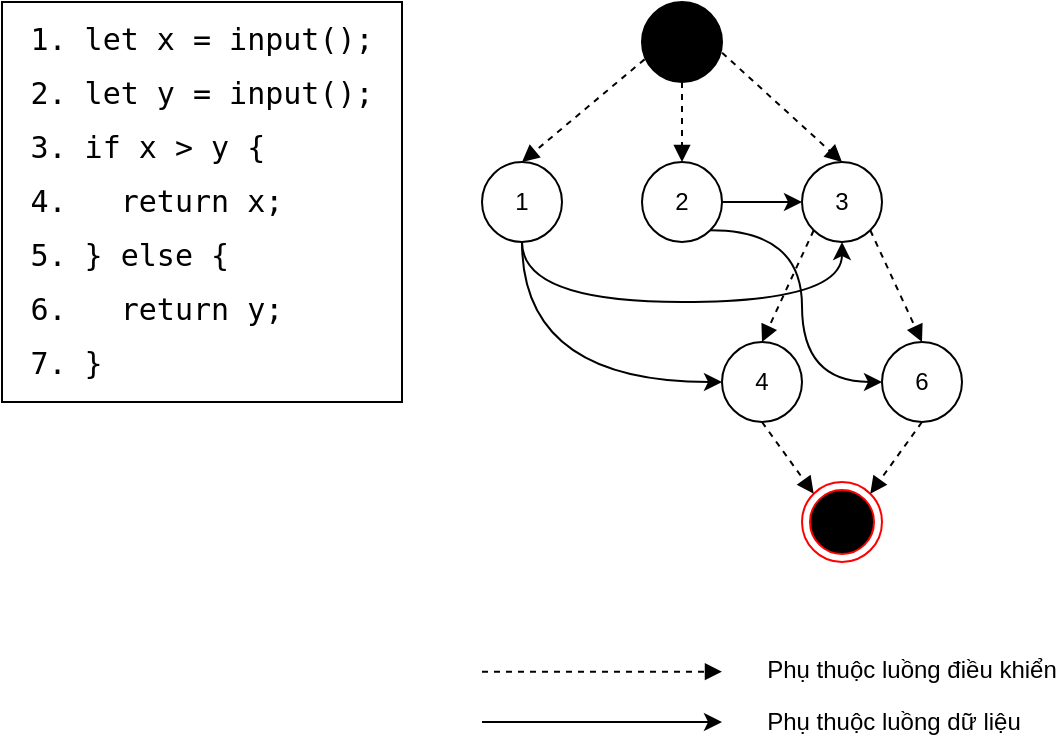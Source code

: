 <mxfile version="24.8.6">
  <diagram id="UqtiB_08HVFXYnvLfDx0" name="Page-1">
    <mxGraphModel dx="836" dy="594" grid="1" gridSize="10" guides="1" tooltips="1" connect="1" arrows="1" fold="1" page="1" pageScale="1" pageWidth="850" pageHeight="1100" math="0" shadow="0">
      <root>
        <mxCell id="0" />
        <mxCell id="1" parent="0" />
        <mxCell id="kxU1eR2FY8rgbBVHpL4p-134" value="" style="ellipse;html=1;shape=endState;fillColor=#000000;strokeColor=#ff0000;" parent="1" vertex="1">
          <mxGeometry x="440" y="560" width="40" height="40" as="geometry" />
        </mxCell>
        <mxCell id="kxU1eR2FY8rgbBVHpL4p-135" value="" style="ellipse;fillColor=strokeColor;html=1;" parent="1" vertex="1">
          <mxGeometry x="360" y="320" width="40" height="40" as="geometry" />
        </mxCell>
        <mxCell id="kxU1eR2FY8rgbBVHpL4p-137" value="1" style="ellipse;whiteSpace=wrap;html=1;aspect=fixed;" parent="1" vertex="1">
          <mxGeometry x="280" y="400" width="40" height="40" as="geometry" />
        </mxCell>
        <mxCell id="kxU1eR2FY8rgbBVHpL4p-140" value="2" style="ellipse;whiteSpace=wrap;html=1;aspect=fixed;" parent="1" vertex="1">
          <mxGeometry x="360" y="400" width="40" height="40" as="geometry" />
        </mxCell>
        <mxCell id="kxU1eR2FY8rgbBVHpL4p-141" value="3" style="ellipse;whiteSpace=wrap;html=1;aspect=fixed;" parent="1" vertex="1">
          <mxGeometry x="440" y="400" width="40" height="40" as="geometry" />
        </mxCell>
        <mxCell id="kxU1eR2FY8rgbBVHpL4p-142" value="4" style="ellipse;whiteSpace=wrap;html=1;aspect=fixed;" parent="1" vertex="1">
          <mxGeometry x="400" y="490" width="40" height="40" as="geometry" />
        </mxCell>
        <mxCell id="kxU1eR2FY8rgbBVHpL4p-143" value="6" style="ellipse;whiteSpace=wrap;html=1;aspect=fixed;" parent="1" vertex="1">
          <mxGeometry x="480" y="490" width="40" height="40" as="geometry" />
        </mxCell>
        <mxCell id="kxU1eR2FY8rgbBVHpL4p-147" value="" style="endArrow=classic;html=1;rounded=0;entryX=0;entryY=0.5;entryDx=0;entryDy=0;exitX=1;exitY=0.5;exitDx=0;exitDy=0;" parent="1" source="kxU1eR2FY8rgbBVHpL4p-140" target="kxU1eR2FY8rgbBVHpL4p-141" edge="1">
          <mxGeometry width="50" height="50" relative="1" as="geometry">
            <mxPoint x="280" y="580" as="sourcePoint" />
            <mxPoint x="330" y="530" as="targetPoint" />
          </mxGeometry>
        </mxCell>
        <mxCell id="kxU1eR2FY8rgbBVHpL4p-148" value="" style="html=1;verticalAlign=bottom;labelBackgroundColor=none;endArrow=block;endFill=1;dashed=1;rounded=0;exitX=0.032;exitY=0.717;exitDx=0;exitDy=0;entryX=0.5;entryY=0;entryDx=0;entryDy=0;exitPerimeter=0;" parent="1" source="kxU1eR2FY8rgbBVHpL4p-135" target="kxU1eR2FY8rgbBVHpL4p-137" edge="1">
          <mxGeometry width="160" relative="1" as="geometry">
            <mxPoint x="210" y="649.71" as="sourcePoint" />
            <mxPoint x="270" y="440" as="targetPoint" />
          </mxGeometry>
        </mxCell>
        <mxCell id="kxU1eR2FY8rgbBVHpL4p-149" value="" style="html=1;verticalAlign=bottom;labelBackgroundColor=none;endArrow=block;endFill=1;dashed=1;rounded=0;exitX=0.5;exitY=1;exitDx=0;exitDy=0;entryX=0.5;entryY=0;entryDx=0;entryDy=0;" parent="1" source="kxU1eR2FY8rgbBVHpL4p-135" target="kxU1eR2FY8rgbBVHpL4p-140" edge="1">
          <mxGeometry width="160" relative="1" as="geometry">
            <mxPoint x="371" y="359" as="sourcePoint" />
            <mxPoint x="310" y="410" as="targetPoint" />
          </mxGeometry>
        </mxCell>
        <mxCell id="kxU1eR2FY8rgbBVHpL4p-150" value="" style="html=1;verticalAlign=bottom;labelBackgroundColor=none;endArrow=block;endFill=1;dashed=1;rounded=0;exitX=1.001;exitY=0.634;exitDx=0;exitDy=0;entryX=0.5;entryY=0;entryDx=0;entryDy=0;exitPerimeter=0;" parent="1" source="kxU1eR2FY8rgbBVHpL4p-135" target="kxU1eR2FY8rgbBVHpL4p-141" edge="1">
          <mxGeometry width="160" relative="1" as="geometry">
            <mxPoint x="390" y="370" as="sourcePoint" />
            <mxPoint x="390" y="410" as="targetPoint" />
          </mxGeometry>
        </mxCell>
        <mxCell id="kxU1eR2FY8rgbBVHpL4p-151" value="" style="html=1;verticalAlign=bottom;labelBackgroundColor=none;endArrow=block;endFill=1;dashed=1;rounded=0;exitX=0;exitY=1;exitDx=0;exitDy=0;entryX=0.5;entryY=0;entryDx=0;entryDy=0;" parent="1" source="kxU1eR2FY8rgbBVHpL4p-141" target="kxU1eR2FY8rgbBVHpL4p-142" edge="1">
          <mxGeometry width="160" relative="1" as="geometry">
            <mxPoint x="410" y="355" as="sourcePoint" />
            <mxPoint x="470" y="410" as="targetPoint" />
          </mxGeometry>
        </mxCell>
        <mxCell id="kxU1eR2FY8rgbBVHpL4p-152" value="" style="html=1;verticalAlign=bottom;labelBackgroundColor=none;endArrow=block;endFill=1;dashed=1;rounded=0;exitX=1;exitY=1;exitDx=0;exitDy=0;entryX=0.5;entryY=0;entryDx=0;entryDy=0;" parent="1" source="kxU1eR2FY8rgbBVHpL4p-141" target="kxU1eR2FY8rgbBVHpL4p-143" edge="1">
          <mxGeometry width="160" relative="1" as="geometry">
            <mxPoint x="456" y="444" as="sourcePoint" />
            <mxPoint x="430" y="490" as="targetPoint" />
          </mxGeometry>
        </mxCell>
        <mxCell id="kxU1eR2FY8rgbBVHpL4p-156" value="" style="endArrow=classic;html=1;rounded=0;entryX=0;entryY=0.5;entryDx=0;entryDy=0;exitX=0.5;exitY=1;exitDx=0;exitDy=0;edgeStyle=orthogonalEdgeStyle;curved=1;" parent="1" source="kxU1eR2FY8rgbBVHpL4p-137" target="kxU1eR2FY8rgbBVHpL4p-142" edge="1">
          <mxGeometry width="50" height="50" relative="1" as="geometry">
            <mxPoint x="270" y="470" as="sourcePoint" />
            <mxPoint x="370" y="530" as="targetPoint" />
          </mxGeometry>
        </mxCell>
        <mxCell id="kxU1eR2FY8rgbBVHpL4p-157" value="" style="endArrow=classic;html=1;rounded=0;entryX=0;entryY=0.5;entryDx=0;entryDy=0;exitX=1;exitY=1;exitDx=0;exitDy=0;edgeStyle=orthogonalEdgeStyle;curved=1;" parent="1" source="kxU1eR2FY8rgbBVHpL4p-140" target="kxU1eR2FY8rgbBVHpL4p-143" edge="1">
          <mxGeometry width="50" height="50" relative="1" as="geometry">
            <mxPoint x="360" y="460" as="sourcePoint" />
            <mxPoint x="460" y="520" as="targetPoint" />
          </mxGeometry>
        </mxCell>
        <mxCell id="kxU1eR2FY8rgbBVHpL4p-160" value="" style="html=1;verticalAlign=bottom;labelBackgroundColor=none;endArrow=block;endFill=1;dashed=1;rounded=0;exitX=0.5;exitY=1;exitDx=0;exitDy=0;entryX=0;entryY=0;entryDx=0;entryDy=0;" parent="1" source="kxU1eR2FY8rgbBVHpL4p-142" target="kxU1eR2FY8rgbBVHpL4p-134" edge="1">
          <mxGeometry width="160" relative="1" as="geometry">
            <mxPoint x="371" y="600" as="sourcePoint" />
            <mxPoint x="345" y="686" as="targetPoint" />
          </mxGeometry>
        </mxCell>
        <mxCell id="kxU1eR2FY8rgbBVHpL4p-161" value="" style="html=1;verticalAlign=bottom;labelBackgroundColor=none;endArrow=block;endFill=1;dashed=1;rounded=0;exitX=0.5;exitY=1;exitDx=0;exitDy=0;entryX=1;entryY=0;entryDx=0;entryDy=0;" parent="1" source="kxU1eR2FY8rgbBVHpL4p-143" target="kxU1eR2FY8rgbBVHpL4p-134" edge="1">
          <mxGeometry width="160" relative="1" as="geometry">
            <mxPoint x="430" y="570" as="sourcePoint" />
            <mxPoint x="456" y="616" as="targetPoint" />
          </mxGeometry>
        </mxCell>
        <mxCell id="kxU1eR2FY8rgbBVHpL4p-162" value="" style="html=1;verticalAlign=bottom;labelBackgroundColor=none;endArrow=block;endFill=1;dashed=1;rounded=0;" parent="1" edge="1">
          <mxGeometry width="160" relative="1" as="geometry">
            <mxPoint x="280" y="654.83" as="sourcePoint" />
            <mxPoint x="400" y="654.83" as="targetPoint" />
          </mxGeometry>
        </mxCell>
        <mxCell id="kxU1eR2FY8rgbBVHpL4p-163" value="Phụ thuộc luồng điều khiển" style="text;strokeColor=none;align=center;fillColor=none;html=1;verticalAlign=middle;whiteSpace=wrap;rounded=0;" parent="1" vertex="1">
          <mxGeometry x="420" y="639" width="150" height="30" as="geometry" />
        </mxCell>
        <mxCell id="kxU1eR2FY8rgbBVHpL4p-165" value="Phụ thuộc luồng dữ liệu" style="text;strokeColor=none;align=center;fillColor=none;html=1;verticalAlign=middle;whiteSpace=wrap;rounded=0;" parent="1" vertex="1">
          <mxGeometry x="416" y="665" width="140" height="30" as="geometry" />
        </mxCell>
        <mxCell id="kxU1eR2FY8rgbBVHpL4p-166" value="" style="endArrow=classic;html=1;rounded=0;exitX=1;exitY=0.5;exitDx=0;exitDy=0;" parent="1" edge="1">
          <mxGeometry width="50" height="50" relative="1" as="geometry">
            <mxPoint x="280" y="680" as="sourcePoint" />
            <mxPoint x="400" y="680" as="targetPoint" />
          </mxGeometry>
        </mxCell>
        <mxCell id="kxU1eR2FY8rgbBVHpL4p-167" value="" style="endArrow=classic;html=1;rounded=0;entryX=0.5;entryY=1;entryDx=0;entryDy=0;exitX=0.5;exitY=1;exitDx=0;exitDy=0;edgeStyle=orthogonalEdgeStyle;curved=1;" parent="1" source="kxU1eR2FY8rgbBVHpL4p-137" target="kxU1eR2FY8rgbBVHpL4p-141" edge="1">
          <mxGeometry width="50" height="50" relative="1" as="geometry">
            <mxPoint x="240" y="540" as="sourcePoint" />
            <mxPoint x="340" y="600" as="targetPoint" />
            <Array as="points">
              <mxPoint x="300" y="470" />
              <mxPoint x="460" y="470" />
            </Array>
          </mxGeometry>
        </mxCell>
        <mxCell id="yRY0KBbnxcjuV-QjxNhp-1" value="&lt;div style=&quot;font-family: JetBrains Mono NL,  Fira Code, Hack, Consolas, Cascadia Code, Source Code Pro, &#39;Droid Sans Mono&#39;, &#39;monospace&#39;, monospace;font-weight: 500;font-size: 15px;line-height: 27px;white-space: pre;&quot;&gt;&lt;div style=&quot;text-align: justify;&quot;&gt;&lt;span style=&quot;&quot;&gt;1&lt;/span&gt;&lt;span style=&quot;&quot;&gt;.&lt;/span&gt;&lt;span style=&quot;&quot;&gt; &lt;/span&gt;&lt;span style=&quot;&quot;&gt;let&lt;/span&gt;&lt;span style=&quot;&quot;&gt; x &lt;/span&gt;&lt;span style=&quot;&quot;&gt;=&lt;/span&gt;&lt;span style=&quot;&quot;&gt; &lt;/span&gt;&lt;span style=&quot;&quot;&gt;input&lt;/span&gt;&lt;span style=&quot;&quot;&gt;();&lt;/span&gt;&lt;/div&gt;&lt;div style=&quot;text-align: justify;&quot;&gt;&lt;span style=&quot;&quot;&gt;2&lt;/span&gt;&lt;span style=&quot;&quot;&gt;.&lt;/span&gt;&lt;span style=&quot;&quot;&gt; &lt;/span&gt;&lt;span style=&quot;&quot;&gt;let&lt;/span&gt;&lt;span style=&quot;&quot;&gt; y &lt;/span&gt;&lt;span style=&quot;&quot;&gt;=&lt;/span&gt;&lt;span style=&quot;&quot;&gt; &lt;/span&gt;&lt;span style=&quot;&quot;&gt;input&lt;/span&gt;&lt;span style=&quot;&quot;&gt;();&lt;/span&gt;&lt;/div&gt;&lt;div style=&quot;text-align: justify;&quot;&gt;&lt;span style=&quot;&quot;&gt;3&lt;/span&gt;&lt;span style=&quot;&quot;&gt;.&lt;/span&gt;&lt;span style=&quot;&quot;&gt; &lt;/span&gt;&lt;span style=&quot;&quot;&gt;if&lt;/span&gt;&lt;span style=&quot;&quot;&gt; x &lt;/span&gt;&lt;span style=&quot;&quot;&gt;&amp;gt;&lt;/span&gt;&lt;span style=&quot;&quot;&gt; y {&lt;/span&gt;&lt;/div&gt;&lt;div style=&quot;text-align: justify;&quot;&gt;&lt;span style=&quot;&quot;&gt;4&lt;/span&gt;&lt;span style=&quot;&quot;&gt;.&lt;/span&gt;&lt;span style=&quot;&quot;&gt;   &lt;/span&gt;&lt;span style=&quot;&quot;&gt;return&lt;/span&gt;&lt;span style=&quot;&quot;&gt; x;&lt;/span&gt;&lt;/div&gt;&lt;div style=&quot;text-align: justify;&quot;&gt;&lt;span style=&quot;&quot;&gt;5&lt;/span&gt;&lt;span style=&quot;&quot;&gt;.&lt;/span&gt;&lt;span style=&quot;&quot;&gt; } &lt;/span&gt;&lt;span style=&quot;&quot;&gt;else&lt;/span&gt;&lt;span style=&quot;&quot;&gt; {&lt;/span&gt;&lt;/div&gt;&lt;div style=&quot;text-align: justify;&quot;&gt;&lt;span style=&quot;&quot;&gt;6&lt;/span&gt;&lt;span style=&quot;&quot;&gt;.&lt;/span&gt;&lt;span style=&quot;&quot;&gt;   &lt;/span&gt;&lt;span style=&quot;&quot;&gt;return&lt;/span&gt;&lt;span style=&quot;&quot;&gt; y;&lt;/span&gt;&lt;/div&gt;&lt;div style=&quot;text-align: justify;&quot;&gt;&lt;span style=&quot;&quot;&gt;7&lt;/span&gt;&lt;span style=&quot;&quot;&gt;.&lt;/span&gt;&lt;span style=&quot;&quot;&gt; }&lt;/span&gt;&lt;/div&gt;&lt;/div&gt;" style="rounded=0;whiteSpace=wrap;html=1;fontColor=default;" vertex="1" parent="1">
          <mxGeometry x="40" y="320" width="200" height="200" as="geometry" />
        </mxCell>
      </root>
    </mxGraphModel>
  </diagram>
</mxfile>
